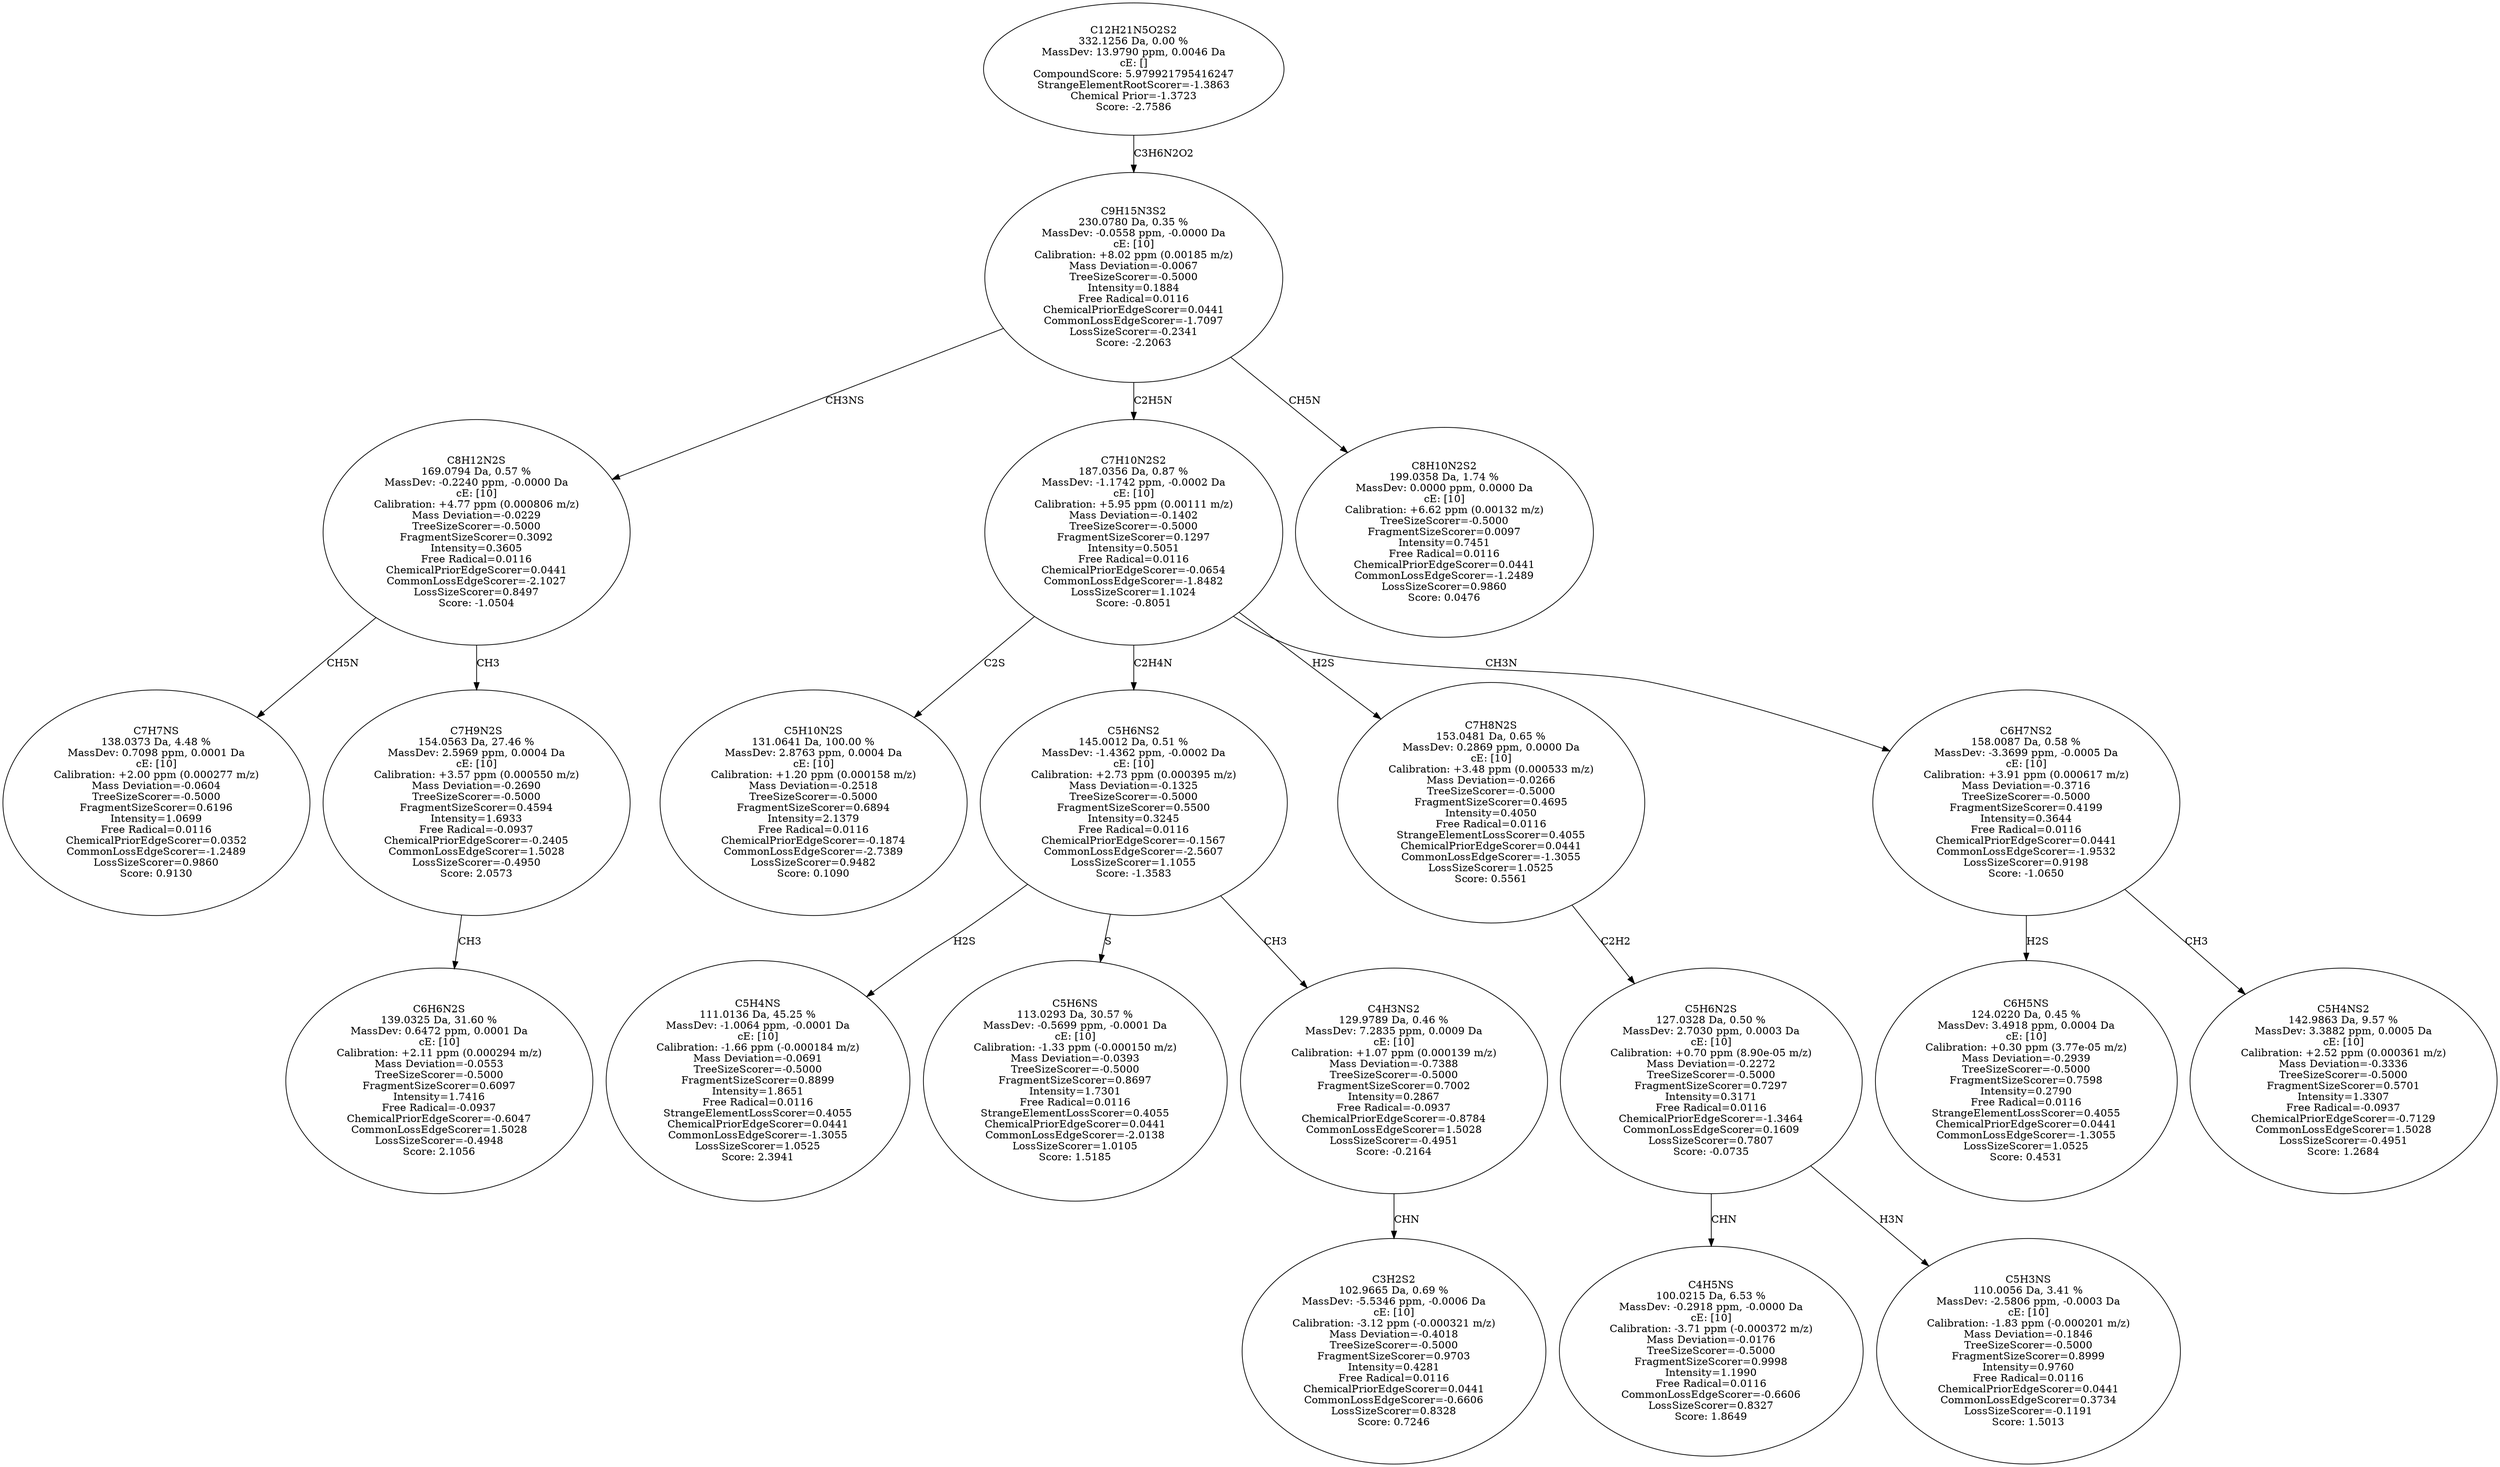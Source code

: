 strict digraph {
v1 [label="C7H7NS\n138.0373 Da, 4.48 %\nMassDev: 0.7098 ppm, 0.0001 Da\ncE: [10]\nCalibration: +2.00 ppm (0.000277 m/z)\nMass Deviation=-0.0604\nTreeSizeScorer=-0.5000\nFragmentSizeScorer=0.6196\nIntensity=1.0699\nFree Radical=0.0116\nChemicalPriorEdgeScorer=0.0352\nCommonLossEdgeScorer=-1.2489\nLossSizeScorer=0.9860\nScore: 0.9130"];
v2 [label="C6H6N2S\n139.0325 Da, 31.60 %\nMassDev: 0.6472 ppm, 0.0001 Da\ncE: [10]\nCalibration: +2.11 ppm (0.000294 m/z)\nMass Deviation=-0.0553\nTreeSizeScorer=-0.5000\nFragmentSizeScorer=0.6097\nIntensity=1.7416\nFree Radical=-0.0937\nChemicalPriorEdgeScorer=-0.6047\nCommonLossEdgeScorer=1.5028\nLossSizeScorer=-0.4948\nScore: 2.1056"];
v3 [label="C7H9N2S\n154.0563 Da, 27.46 %\nMassDev: 2.5969 ppm, 0.0004 Da\ncE: [10]\nCalibration: +3.57 ppm (0.000550 m/z)\nMass Deviation=-0.2690\nTreeSizeScorer=-0.5000\nFragmentSizeScorer=0.4594\nIntensity=1.6933\nFree Radical=-0.0937\nChemicalPriorEdgeScorer=-0.2405\nCommonLossEdgeScorer=1.5028\nLossSizeScorer=-0.4950\nScore: 2.0573"];
v4 [label="C8H12N2S\n169.0794 Da, 0.57 %\nMassDev: -0.2240 ppm, -0.0000 Da\ncE: [10]\nCalibration: +4.77 ppm (0.000806 m/z)\nMass Deviation=-0.0229\nTreeSizeScorer=-0.5000\nFragmentSizeScorer=0.3092\nIntensity=0.3605\nFree Radical=0.0116\nChemicalPriorEdgeScorer=0.0441\nCommonLossEdgeScorer=-2.1027\nLossSizeScorer=0.8497\nScore: -1.0504"];
v5 [label="C5H10N2S\n131.0641 Da, 100.00 %\nMassDev: 2.8763 ppm, 0.0004 Da\ncE: [10]\nCalibration: +1.20 ppm (0.000158 m/z)\nMass Deviation=-0.2518\nTreeSizeScorer=-0.5000\nFragmentSizeScorer=0.6894\nIntensity=2.1379\nFree Radical=0.0116\nChemicalPriorEdgeScorer=-0.1874\nCommonLossEdgeScorer=-2.7389\nLossSizeScorer=0.9482\nScore: 0.1090"];
v6 [label="C5H4NS\n111.0136 Da, 45.25 %\nMassDev: -1.0064 ppm, -0.0001 Da\ncE: [10]\nCalibration: -1.66 ppm (-0.000184 m/z)\nMass Deviation=-0.0691\nTreeSizeScorer=-0.5000\nFragmentSizeScorer=0.8899\nIntensity=1.8651\nFree Radical=0.0116\nStrangeElementLossScorer=0.4055\nChemicalPriorEdgeScorer=0.0441\nCommonLossEdgeScorer=-1.3055\nLossSizeScorer=1.0525\nScore: 2.3941"];
v7 [label="C5H6NS\n113.0293 Da, 30.57 %\nMassDev: -0.5699 ppm, -0.0001 Da\ncE: [10]\nCalibration: -1.33 ppm (-0.000150 m/z)\nMass Deviation=-0.0393\nTreeSizeScorer=-0.5000\nFragmentSizeScorer=0.8697\nIntensity=1.7301\nFree Radical=0.0116\nStrangeElementLossScorer=0.4055\nChemicalPriorEdgeScorer=0.0441\nCommonLossEdgeScorer=-2.0138\nLossSizeScorer=1.0105\nScore: 1.5185"];
v8 [label="C3H2S2\n102.9665 Da, 0.69 %\nMassDev: -5.5346 ppm, -0.0006 Da\ncE: [10]\nCalibration: -3.12 ppm (-0.000321 m/z)\nMass Deviation=-0.4018\nTreeSizeScorer=-0.5000\nFragmentSizeScorer=0.9703\nIntensity=0.4281\nFree Radical=0.0116\nChemicalPriorEdgeScorer=0.0441\nCommonLossEdgeScorer=-0.6606\nLossSizeScorer=0.8328\nScore: 0.7246"];
v9 [label="C4H3NS2\n129.9789 Da, 0.46 %\nMassDev: 7.2835 ppm, 0.0009 Da\ncE: [10]\nCalibration: +1.07 ppm (0.000139 m/z)\nMass Deviation=-0.7388\nTreeSizeScorer=-0.5000\nFragmentSizeScorer=0.7002\nIntensity=0.2867\nFree Radical=-0.0937\nChemicalPriorEdgeScorer=-0.8784\nCommonLossEdgeScorer=1.5028\nLossSizeScorer=-0.4951\nScore: -0.2164"];
v10 [label="C5H6NS2\n145.0012 Da, 0.51 %\nMassDev: -1.4362 ppm, -0.0002 Da\ncE: [10]\nCalibration: +2.73 ppm (0.000395 m/z)\nMass Deviation=-0.1325\nTreeSizeScorer=-0.5000\nFragmentSizeScorer=0.5500\nIntensity=0.3245\nFree Radical=0.0116\nChemicalPriorEdgeScorer=-0.1567\nCommonLossEdgeScorer=-2.5607\nLossSizeScorer=1.1055\nScore: -1.3583"];
v11 [label="C4H5NS\n100.0215 Da, 6.53 %\nMassDev: -0.2918 ppm, -0.0000 Da\ncE: [10]\nCalibration: -3.71 ppm (-0.000372 m/z)\nMass Deviation=-0.0176\nTreeSizeScorer=-0.5000\nFragmentSizeScorer=0.9998\nIntensity=1.1990\nFree Radical=0.0116\nCommonLossEdgeScorer=-0.6606\nLossSizeScorer=0.8327\nScore: 1.8649"];
v12 [label="C5H3NS\n110.0056 Da, 3.41 %\nMassDev: -2.5806 ppm, -0.0003 Da\ncE: [10]\nCalibration: -1.83 ppm (-0.000201 m/z)\nMass Deviation=-0.1846\nTreeSizeScorer=-0.5000\nFragmentSizeScorer=0.8999\nIntensity=0.9760\nFree Radical=0.0116\nChemicalPriorEdgeScorer=0.0441\nCommonLossEdgeScorer=0.3734\nLossSizeScorer=-0.1191\nScore: 1.5013"];
v13 [label="C5H6N2S\n127.0328 Da, 0.50 %\nMassDev: 2.7030 ppm, 0.0003 Da\ncE: [10]\nCalibration: +0.70 ppm (8.90e-05 m/z)\nMass Deviation=-0.2272\nTreeSizeScorer=-0.5000\nFragmentSizeScorer=0.7297\nIntensity=0.3171\nFree Radical=0.0116\nChemicalPriorEdgeScorer=-1.3464\nCommonLossEdgeScorer=0.1609\nLossSizeScorer=0.7807\nScore: -0.0735"];
v14 [label="C7H8N2S\n153.0481 Da, 0.65 %\nMassDev: 0.2869 ppm, 0.0000 Da\ncE: [10]\nCalibration: +3.48 ppm (0.000533 m/z)\nMass Deviation=-0.0266\nTreeSizeScorer=-0.5000\nFragmentSizeScorer=0.4695\nIntensity=0.4050\nFree Radical=0.0116\nStrangeElementLossScorer=0.4055\nChemicalPriorEdgeScorer=0.0441\nCommonLossEdgeScorer=-1.3055\nLossSizeScorer=1.0525\nScore: 0.5561"];
v15 [label="C6H5NS\n124.0220 Da, 0.45 %\nMassDev: 3.4918 ppm, 0.0004 Da\ncE: [10]\nCalibration: +0.30 ppm (3.77e-05 m/z)\nMass Deviation=-0.2939\nTreeSizeScorer=-0.5000\nFragmentSizeScorer=0.7598\nIntensity=0.2790\nFree Radical=0.0116\nStrangeElementLossScorer=0.4055\nChemicalPriorEdgeScorer=0.0441\nCommonLossEdgeScorer=-1.3055\nLossSizeScorer=1.0525\nScore: 0.4531"];
v16 [label="C5H4NS2\n142.9863 Da, 9.57 %\nMassDev: 3.3882 ppm, 0.0005 Da\ncE: [10]\nCalibration: +2.52 ppm (0.000361 m/z)\nMass Deviation=-0.3336\nTreeSizeScorer=-0.5000\nFragmentSizeScorer=0.5701\nIntensity=1.3307\nFree Radical=-0.0937\nChemicalPriorEdgeScorer=-0.7129\nCommonLossEdgeScorer=1.5028\nLossSizeScorer=-0.4951\nScore: 1.2684"];
v17 [label="C6H7NS2\n158.0087 Da, 0.58 %\nMassDev: -3.3699 ppm, -0.0005 Da\ncE: [10]\nCalibration: +3.91 ppm (0.000617 m/z)\nMass Deviation=-0.3716\nTreeSizeScorer=-0.5000\nFragmentSizeScorer=0.4199\nIntensity=0.3644\nFree Radical=0.0116\nChemicalPriorEdgeScorer=0.0441\nCommonLossEdgeScorer=-1.9532\nLossSizeScorer=0.9198\nScore: -1.0650"];
v18 [label="C7H10N2S2\n187.0356 Da, 0.87 %\nMassDev: -1.1742 ppm, -0.0002 Da\ncE: [10]\nCalibration: +5.95 ppm (0.00111 m/z)\nMass Deviation=-0.1402\nTreeSizeScorer=-0.5000\nFragmentSizeScorer=0.1297\nIntensity=0.5051\nFree Radical=0.0116\nChemicalPriorEdgeScorer=-0.0654\nCommonLossEdgeScorer=-1.8482\nLossSizeScorer=1.1024\nScore: -0.8051"];
v19 [label="C8H10N2S2\n199.0358 Da, 1.74 %\nMassDev: 0.0000 ppm, 0.0000 Da\ncE: [10]\nCalibration: +6.62 ppm (0.00132 m/z)\nTreeSizeScorer=-0.5000\nFragmentSizeScorer=0.0097\nIntensity=0.7451\nFree Radical=0.0116\nChemicalPriorEdgeScorer=0.0441\nCommonLossEdgeScorer=-1.2489\nLossSizeScorer=0.9860\nScore: 0.0476"];
v20 [label="C9H15N3S2\n230.0780 Da, 0.35 %\nMassDev: -0.0558 ppm, -0.0000 Da\ncE: [10]\nCalibration: +8.02 ppm (0.00185 m/z)\nMass Deviation=-0.0067\nTreeSizeScorer=-0.5000\nIntensity=0.1884\nFree Radical=0.0116\nChemicalPriorEdgeScorer=0.0441\nCommonLossEdgeScorer=-1.7097\nLossSizeScorer=-0.2341\nScore: -2.2063"];
v21 [label="C12H21N5O2S2\n332.1256 Da, 0.00 %\nMassDev: 13.9790 ppm, 0.0046 Da\ncE: []\nCompoundScore: 5.979921795416247\nStrangeElementRootScorer=-1.3863\nChemical Prior=-1.3723\nScore: -2.7586"];
v4 -> v1 [label="CH5N"];
v3 -> v2 [label="CH3"];
v4 -> v3 [label="CH3"];
v20 -> v4 [label="CH3NS"];
v18 -> v5 [label="C2S"];
v10 -> v6 [label="H2S"];
v10 -> v7 [label="S"];
v9 -> v8 [label="CHN"];
v10 -> v9 [label="CH3"];
v18 -> v10 [label="C2H4N"];
v13 -> v11 [label="CHN"];
v13 -> v12 [label="H3N"];
v14 -> v13 [label="C2H2"];
v18 -> v14 [label="H2S"];
v17 -> v15 [label="H2S"];
v17 -> v16 [label="CH3"];
v18 -> v17 [label="CH3N"];
v20 -> v18 [label="C2H5N"];
v20 -> v19 [label="CH5N"];
v21 -> v20 [label="C3H6N2O2"];
}